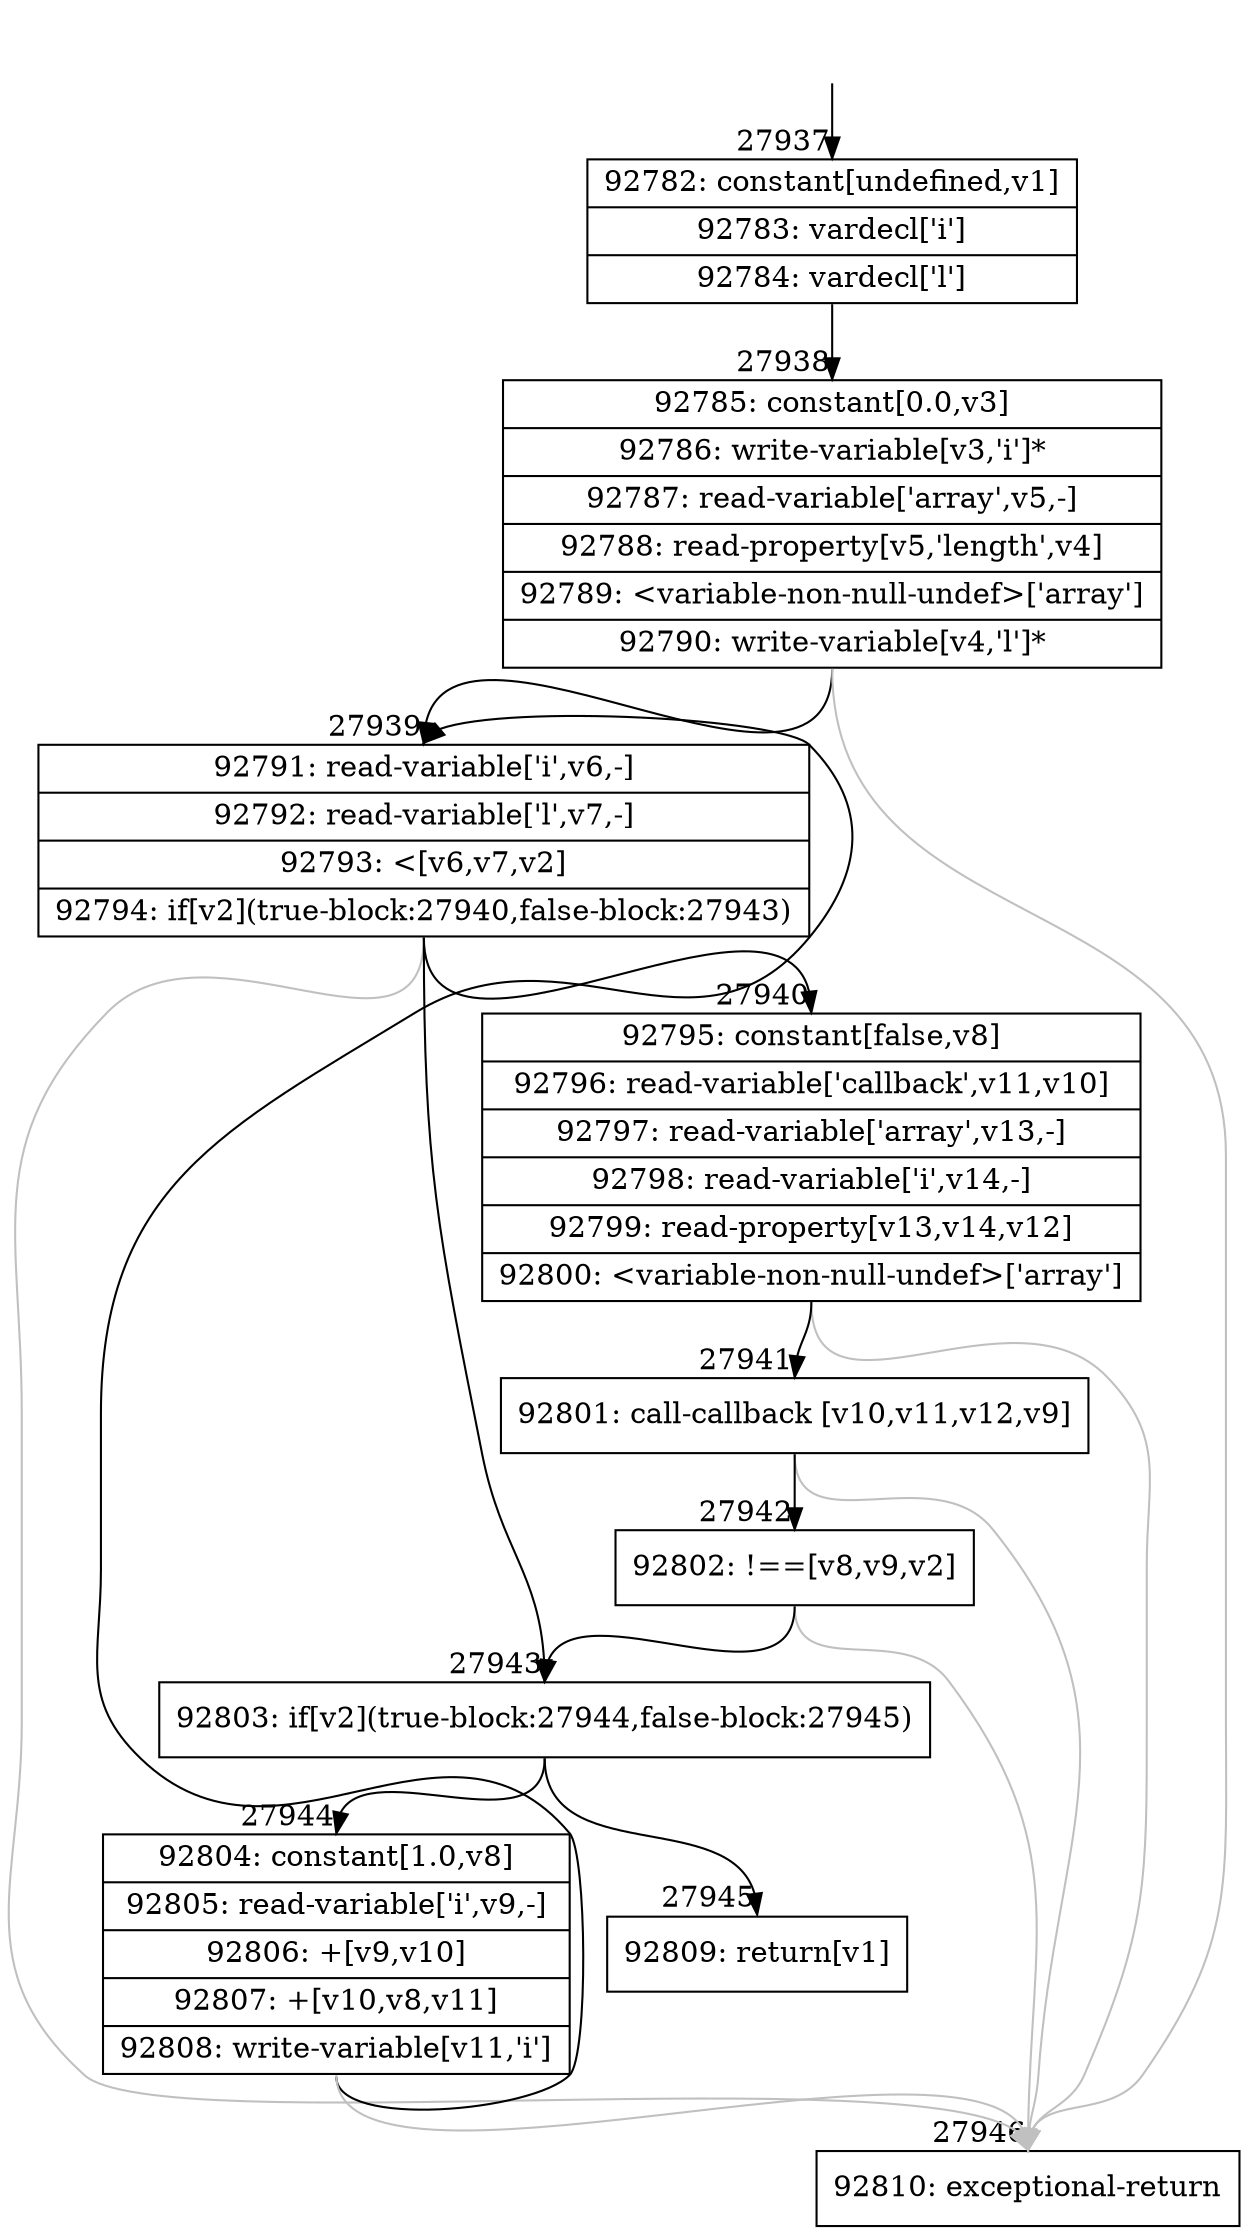 digraph {
rankdir="TD"
BB_entry2445[shape=none,label=""];
BB_entry2445 -> BB27937 [tailport=s, headport=n, headlabel="    27937"]
BB27937 [shape=record label="{92782: constant[undefined,v1]|92783: vardecl['i']|92784: vardecl['l']}" ] 
BB27937 -> BB27938 [tailport=s, headport=n, headlabel="      27938"]
BB27938 [shape=record label="{92785: constant[0.0,v3]|92786: write-variable[v3,'i']*|92787: read-variable['array',v5,-]|92788: read-property[v5,'length',v4]|92789: \<variable-non-null-undef\>['array']|92790: write-variable[v4,'l']*}" ] 
BB27938 -> BB27939 [tailport=s, headport=n, headlabel="      27939"]
BB27938 -> BB27946 [tailport=s, headport=n, color=gray, headlabel="      27946"]
BB27939 [shape=record label="{92791: read-variable['i',v6,-]|92792: read-variable['l',v7,-]|92793: \<[v6,v7,v2]|92794: if[v2](true-block:27940,false-block:27943)}" ] 
BB27939 -> BB27943 [tailport=s, headport=n, headlabel="      27943"]
BB27939 -> BB27940 [tailport=s, headport=n, headlabel="      27940"]
BB27939 -> BB27946 [tailport=s, headport=n, color=gray]
BB27940 [shape=record label="{92795: constant[false,v8]|92796: read-variable['callback',v11,v10]|92797: read-variable['array',v13,-]|92798: read-variable['i',v14,-]|92799: read-property[v13,v14,v12]|92800: \<variable-non-null-undef\>['array']}" ] 
BB27940 -> BB27941 [tailport=s, headport=n, headlabel="      27941"]
BB27940 -> BB27946 [tailport=s, headport=n, color=gray]
BB27941 [shape=record label="{92801: call-callback [v10,v11,v12,v9]}" ] 
BB27941 -> BB27942 [tailport=s, headport=n, headlabel="      27942"]
BB27941 -> BB27946 [tailport=s, headport=n, color=gray]
BB27942 [shape=record label="{92802: !==[v8,v9,v2]}" ] 
BB27942 -> BB27943 [tailport=s, headport=n]
BB27942 -> BB27946 [tailport=s, headport=n, color=gray]
BB27943 [shape=record label="{92803: if[v2](true-block:27944,false-block:27945)}" ] 
BB27943 -> BB27944 [tailport=s, headport=n, headlabel="      27944"]
BB27943 -> BB27945 [tailport=s, headport=n, headlabel="      27945"]
BB27944 [shape=record label="{92804: constant[1.0,v8]|92805: read-variable['i',v9,-]|92806: +[v9,v10]|92807: +[v10,v8,v11]|92808: write-variable[v11,'i']}" ] 
BB27944 -> BB27939 [tailport=s, headport=n]
BB27944 -> BB27946 [tailport=s, headport=n, color=gray]
BB27945 [shape=record label="{92809: return[v1]}" ] 
BB27946 [shape=record label="{92810: exceptional-return}" ] 
//#$~ 50101
}

